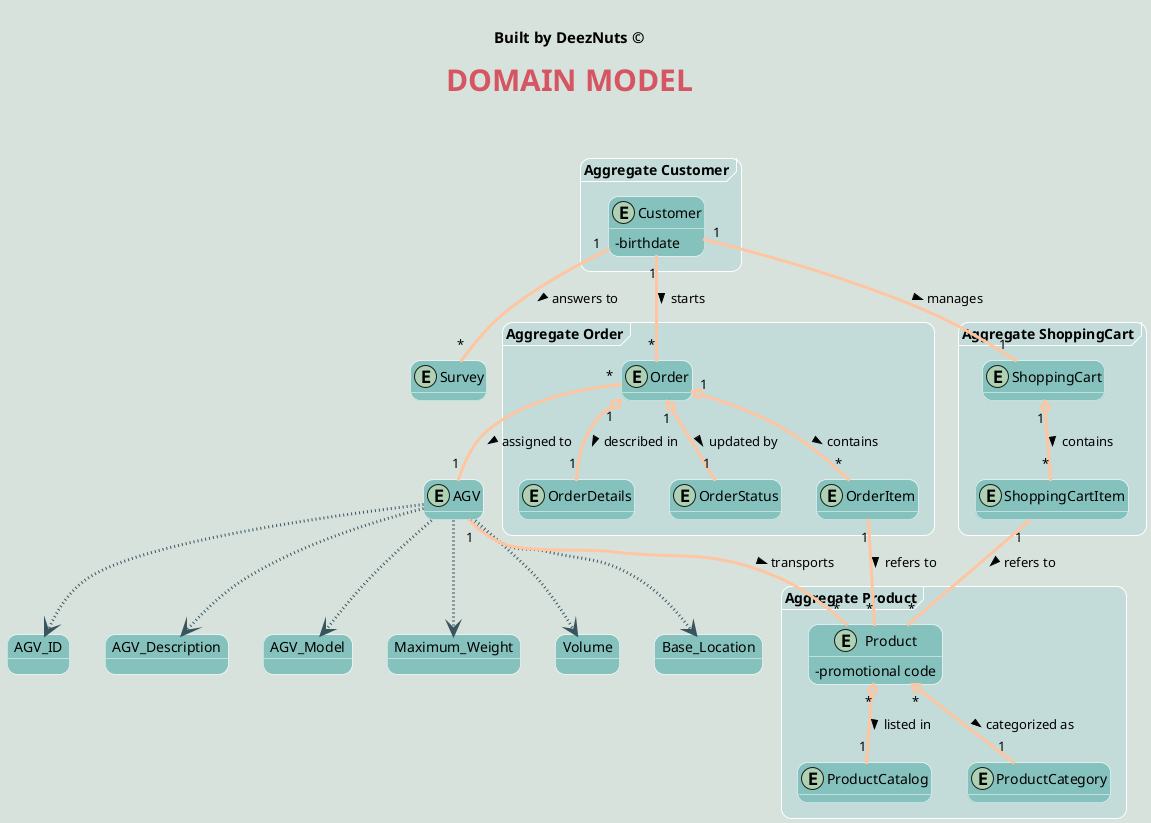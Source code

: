 @startuml
hide methods
' ======= layout =========
skinparam backgroundColor #d7e2dd
skinparam titleBorderRoundCorner 15
skinparam titleFontSize 30
skinparam classAttributeIconSize 0
skinparam titleFontName Arial Black
skinparam titleFontColor #d55563

skinparam packageBackgroundColor #C3DBD9
skinparam packageBorderColor #
skinparam packageBorderThickness 40

skinparam roundcorner 20
skinparam stereotypeCBackgroundColor #e0a2a4
skinparam arrowThickness 3

skinparam class {
ArrowColor ffc5a1
BorderColor White
BackgroundColor #86c2bd
}

skinparam object {
ArrowColor ffc5a1
BorderColor White
BackgroundColor #86c2bd
}

' ======= title =========
center header


<font color=Black size=15><b>Built by DeezNuts ©</font>
endheader
title <b>DOMAIN MODEL\n

' ======= aggregates =========

package "Aggregate Customer" <<Frame>> {
    entity Customer{
        - birthdate
    }
}

package "Aggregate Order" <<Frame>> {
    entity OrderDetails{
    }
    entity OrderStatus{
    }
    entity Order{
    }

    entity OrderItem{
    }
}

package "Aggregate ShoppingCart" <<Frame>> {
    entity ShoppingCartItem{
    }

    entity ShoppingCart{
    }
}


package "Aggregate Product" <<Frame>> {
    entity ProductCatalog{
    }

    entity ProductCategory{
    }

    entity Product{
        - promotional code
    }
}


' ======= classes =========

    entity AGV{
    }

    object AGV_ID
    object AGV_Description
    object AGV_Model
    object Maximum_Weight
    object Volume
    object Base_Location

    AGV -[dotted,#38555F]-> AGV_ID
    AGV -[dotted,#38555F]-> AGV_Description
    AGV -[dotted,#38555F]-> AGV_Model
    AGV -[dotted,#38555F]-> Maximum_Weight
    AGV -[dotted,#38555F]-> Volume
    AGV -[dotted,#38555F]-> Base_Location


    entity Survey{}

' ======= connections =========

Customer "1" -- "1" ShoppingCart : manages >

ShoppingCart "1" o-- "*" ShoppingCartItem : contains >

Product "*" o-- "1" ProductCategory : categorized as >

Product "*" o-- "1" ProductCatalog : listed in >

Order "1" o-- "*" OrderItem : contains >

Order "1" o-- "1" OrderDetails : described in >

Order "1" o-- "1" OrderStatus : updated by >

ShoppingCartItem "1" -- "*" Product : refers to >

OrderItem "1" -- "*" Product : refers to >

Customer "1" -- "*" Survey : answers to >

AGV "1" -- "*" Product : transports >

Order "*" -- "1" AGV : assigned to >

Customer "1" -- "*" Order : starts >

@enduml
